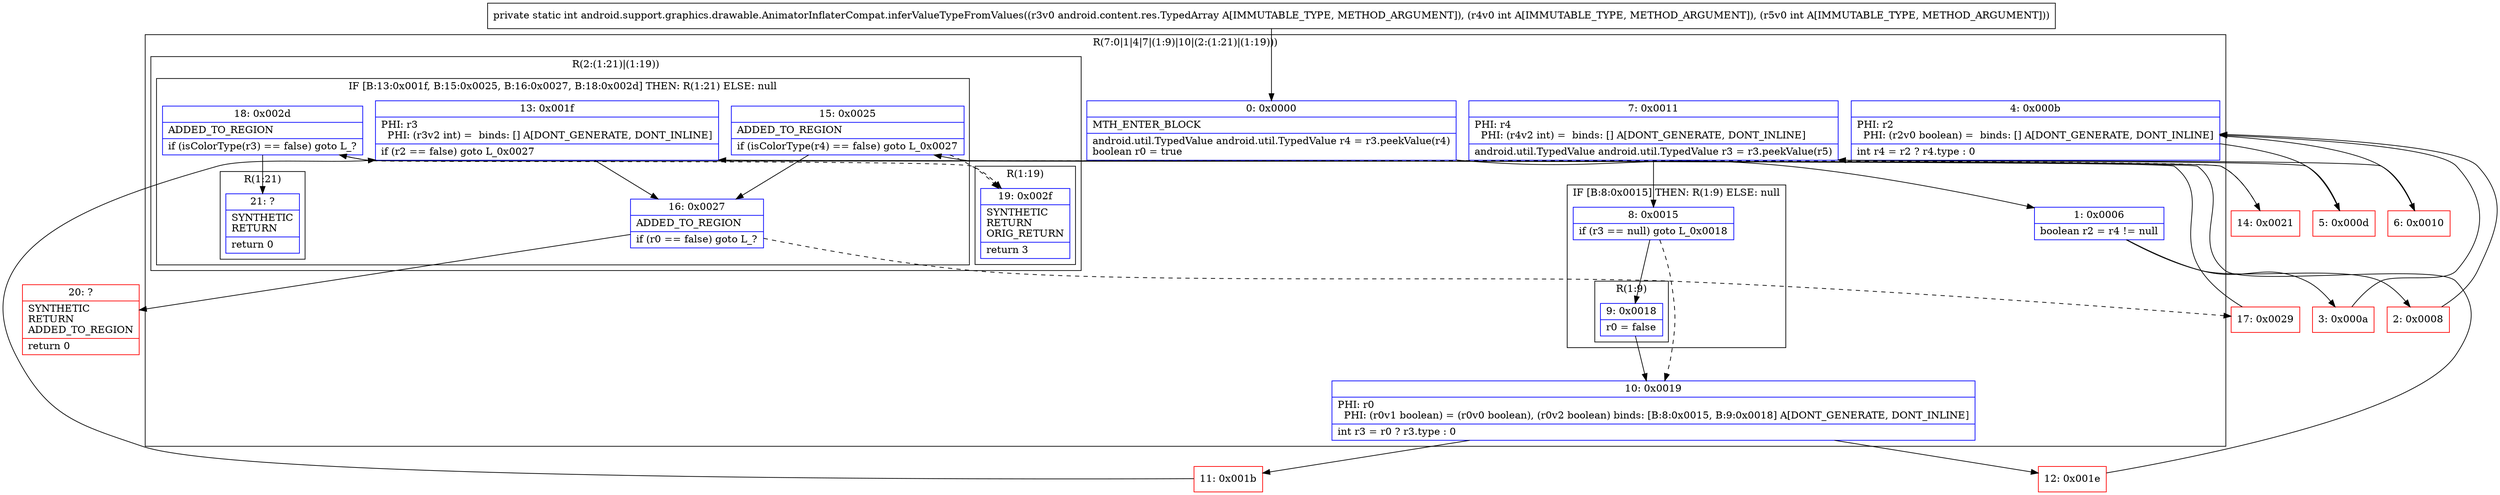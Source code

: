 digraph "CFG forandroid.support.graphics.drawable.AnimatorInflaterCompat.inferValueTypeFromValues(Landroid\/content\/res\/TypedArray;II)I" {
subgraph cluster_Region_868855521 {
label = "R(7:0|1|4|7|(1:9)|10|(2:(1:21)|(1:19)))";
node [shape=record,color=blue];
Node_0 [shape=record,label="{0\:\ 0x0000|MTH_ENTER_BLOCK\l|android.util.TypedValue android.util.TypedValue r4 = r3.peekValue(r4)\lboolean r0 = true\l}"];
Node_1 [shape=record,label="{1\:\ 0x0006|boolean r2 = r4 != null\l}"];
Node_4 [shape=record,label="{4\:\ 0x000b|PHI: r2 \l  PHI: (r2v0 boolean) =  binds: [] A[DONT_GENERATE, DONT_INLINE]\l|int r4 = r2 ? r4.type : 0\l}"];
Node_7 [shape=record,label="{7\:\ 0x0011|PHI: r4 \l  PHI: (r4v2 int) =  binds: [] A[DONT_GENERATE, DONT_INLINE]\l|android.util.TypedValue android.util.TypedValue r3 = r3.peekValue(r5)\l}"];
subgraph cluster_IfRegion_825785141 {
label = "IF [B:8:0x0015] THEN: R(1:9) ELSE: null";
node [shape=record,color=blue];
Node_8 [shape=record,label="{8\:\ 0x0015|if (r3 == null) goto L_0x0018\l}"];
subgraph cluster_Region_344379793 {
label = "R(1:9)";
node [shape=record,color=blue];
Node_9 [shape=record,label="{9\:\ 0x0018|r0 = false\l}"];
}
}
Node_10 [shape=record,label="{10\:\ 0x0019|PHI: r0 \l  PHI: (r0v1 boolean) = (r0v0 boolean), (r0v2 boolean) binds: [B:8:0x0015, B:9:0x0018] A[DONT_GENERATE, DONT_INLINE]\l|int r3 = r0 ? r3.type : 0\l}"];
subgraph cluster_Region_1807049149 {
label = "R(2:(1:21)|(1:19))";
node [shape=record,color=blue];
subgraph cluster_IfRegion_583743230 {
label = "IF [B:13:0x001f, B:15:0x0025, B:16:0x0027, B:18:0x002d] THEN: R(1:21) ELSE: null";
node [shape=record,color=blue];
Node_13 [shape=record,label="{13\:\ 0x001f|PHI: r3 \l  PHI: (r3v2 int) =  binds: [] A[DONT_GENERATE, DONT_INLINE]\l|if (r2 == false) goto L_0x0027\l}"];
Node_15 [shape=record,label="{15\:\ 0x0025|ADDED_TO_REGION\l|if (isColorType(r4) == false) goto L_0x0027\l}"];
Node_16 [shape=record,label="{16\:\ 0x0027|ADDED_TO_REGION\l|if (r0 == false) goto L_?\l}"];
Node_18 [shape=record,label="{18\:\ 0x002d|ADDED_TO_REGION\l|if (isColorType(r3) == false) goto L_?\l}"];
subgraph cluster_Region_1962153375 {
label = "R(1:21)";
node [shape=record,color=blue];
Node_21 [shape=record,label="{21\:\ ?|SYNTHETIC\lRETURN\l|return 0\l}"];
}
}
subgraph cluster_Region_1465493189 {
label = "R(1:19)";
node [shape=record,color=blue];
Node_19 [shape=record,label="{19\:\ 0x002f|SYNTHETIC\lRETURN\lORIG_RETURN\l|return 3\l}"];
}
}
}
Node_2 [shape=record,color=red,label="{2\:\ 0x0008}"];
Node_3 [shape=record,color=red,label="{3\:\ 0x000a}"];
Node_5 [shape=record,color=red,label="{5\:\ 0x000d}"];
Node_6 [shape=record,color=red,label="{6\:\ 0x0010}"];
Node_11 [shape=record,color=red,label="{11\:\ 0x001b}"];
Node_12 [shape=record,color=red,label="{12\:\ 0x001e}"];
Node_14 [shape=record,color=red,label="{14\:\ 0x0021}"];
Node_17 [shape=record,color=red,label="{17\:\ 0x0029}"];
Node_20 [shape=record,color=red,label="{20\:\ ?|SYNTHETIC\lRETURN\lADDED_TO_REGION\l|return 0\l}"];
MethodNode[shape=record,label="{private static int android.support.graphics.drawable.AnimatorInflaterCompat.inferValueTypeFromValues((r3v0 android.content.res.TypedArray A[IMMUTABLE_TYPE, METHOD_ARGUMENT]), (r4v0 int A[IMMUTABLE_TYPE, METHOD_ARGUMENT]), (r5v0 int A[IMMUTABLE_TYPE, METHOD_ARGUMENT])) }"];
MethodNode -> Node_0;
Node_0 -> Node_1;
Node_1 -> Node_2;
Node_1 -> Node_3;
Node_4 -> Node_5;
Node_4 -> Node_6;
Node_7 -> Node_8;
Node_8 -> Node_9;
Node_8 -> Node_10[style=dashed];
Node_9 -> Node_10;
Node_10 -> Node_11;
Node_10 -> Node_12;
Node_13 -> Node_14[style=dashed];
Node_13 -> Node_16;
Node_15 -> Node_16;
Node_15 -> Node_19[style=dashed];
Node_16 -> Node_17[style=dashed];
Node_16 -> Node_20;
Node_18 -> Node_19[style=dashed];
Node_18 -> Node_21;
Node_2 -> Node_4;
Node_3 -> Node_4;
Node_5 -> Node_7;
Node_6 -> Node_7;
Node_11 -> Node_13;
Node_12 -> Node_13;
Node_14 -> Node_15;
Node_17 -> Node_18;
}

